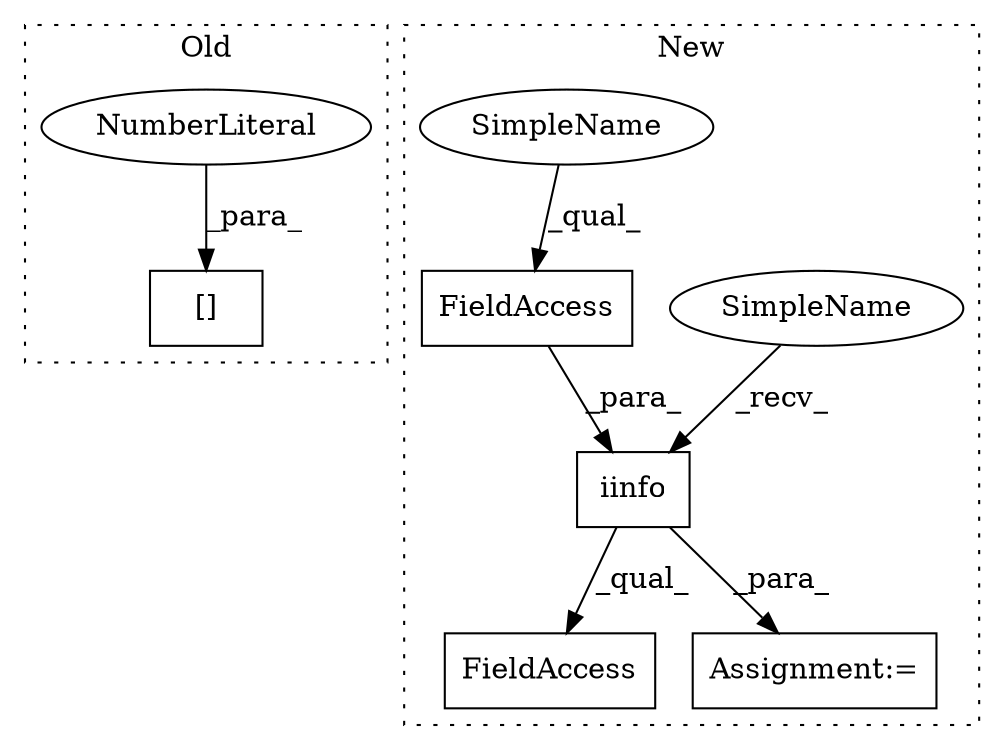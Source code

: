 digraph G {
subgraph cluster0 {
1 [label="[]" a="2" s="50789,50802" l="12,1" shape="box"];
6 [label="NumberLiteral" a="34" s="50801" l="1" shape="ellipse"];
label = "Old";
style="dotted";
}
subgraph cluster1 {
2 [label="iinfo" a="32" s="64993,65010" l="6,1" shape="box"];
3 [label="FieldAccess" a="22" s="64999" l="11" shape="box"];
4 [label="FieldAccess" a="22" s="64987" l="28" shape="box"];
5 [label="Assignment:=" a="7" s="65044" l="1" shape="box"];
7 [label="SimpleName" a="42" s="64987" l="5" shape="ellipse"];
8 [label="SimpleName" a="42" s="64999" l="5" shape="ellipse"];
label = "New";
style="dotted";
}
2 -> 4 [label="_qual_"];
2 -> 5 [label="_para_"];
3 -> 2 [label="_para_"];
6 -> 1 [label="_para_"];
7 -> 2 [label="_recv_"];
8 -> 3 [label="_qual_"];
}